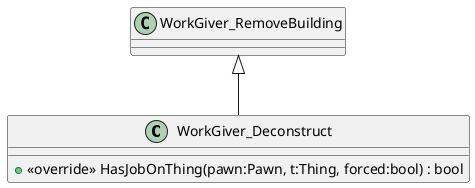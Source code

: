@startuml
class WorkGiver_Deconstruct {
    + <<override>> HasJobOnThing(pawn:Pawn, t:Thing, forced:bool) : bool
}
WorkGiver_RemoveBuilding <|-- WorkGiver_Deconstruct
@enduml
